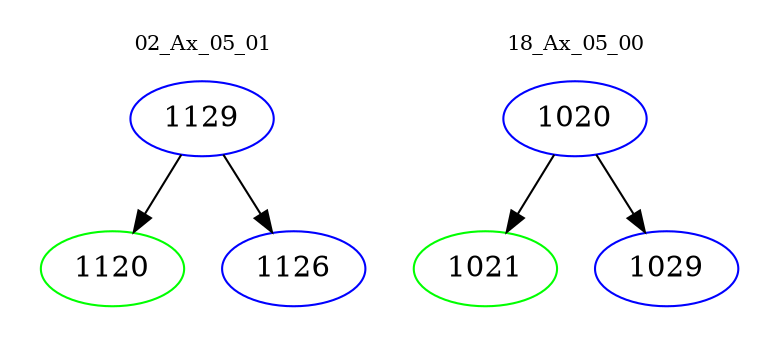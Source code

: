 digraph{
subgraph cluster_0 {
color = white
label = "02_Ax_05_01";
fontsize=10;
T0_1129 [label="1129", color="blue"]
T0_1129 -> T0_1120 [color="black"]
T0_1120 [label="1120", color="green"]
T0_1129 -> T0_1126 [color="black"]
T0_1126 [label="1126", color="blue"]
}
subgraph cluster_1 {
color = white
label = "18_Ax_05_00";
fontsize=10;
T1_1020 [label="1020", color="blue"]
T1_1020 -> T1_1021 [color="black"]
T1_1021 [label="1021", color="green"]
T1_1020 -> T1_1029 [color="black"]
T1_1029 [label="1029", color="blue"]
}
}
